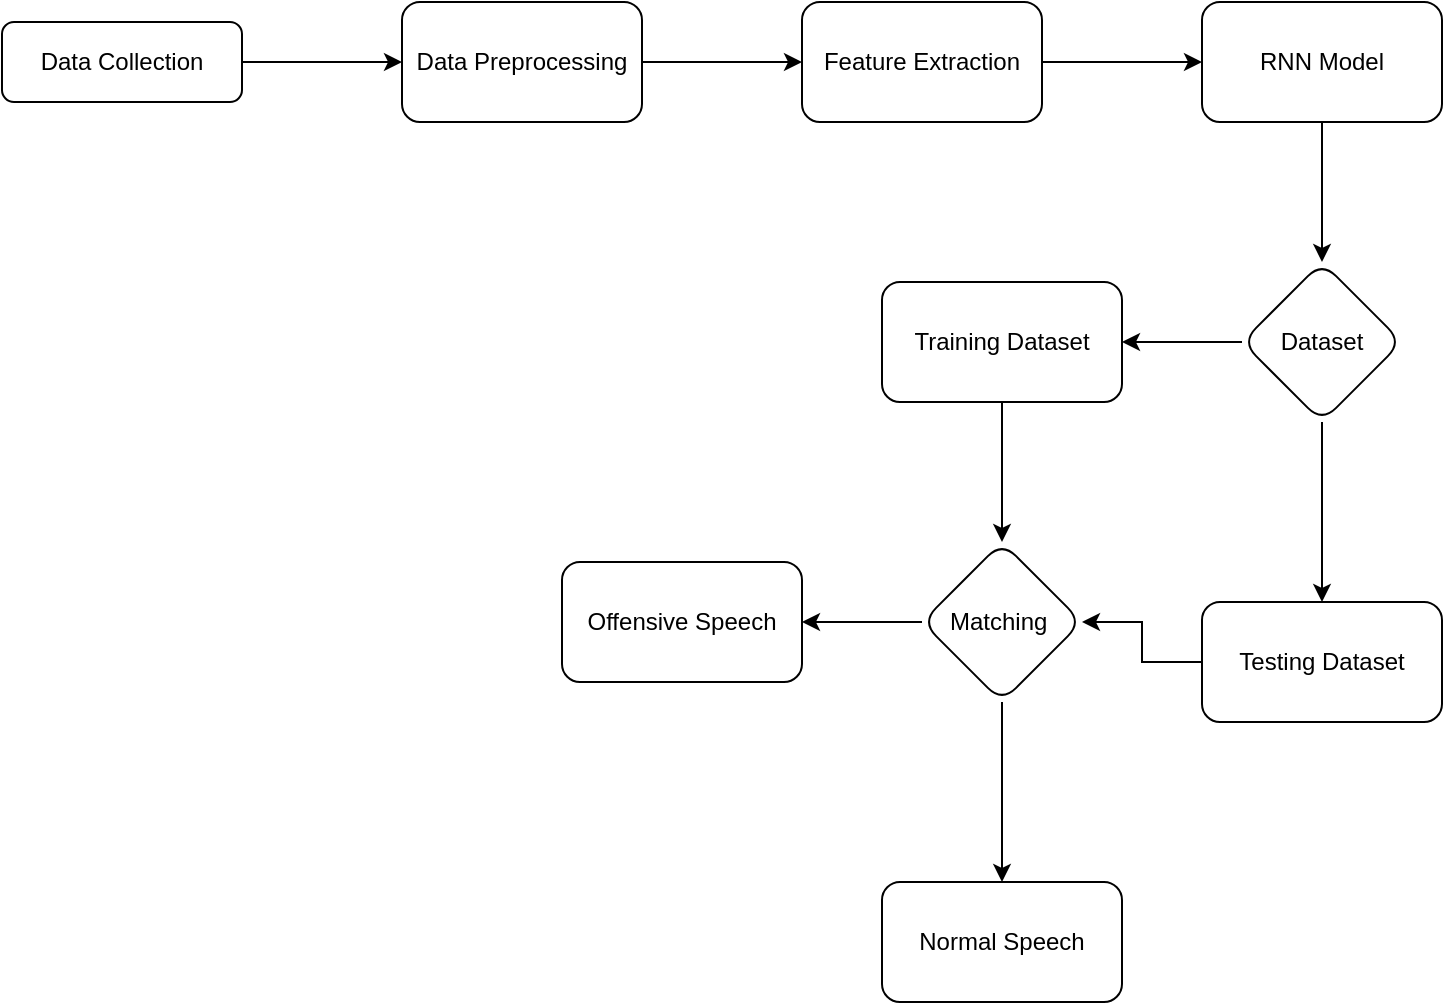 <mxfile version="20.6.0" type="device"><diagram id="C5RBs43oDa-KdzZeNtuy" name="Page-1"><mxGraphModel dx="632" dy="394" grid="1" gridSize="10" guides="1" tooltips="1" connect="1" arrows="1" fold="1" page="1" pageScale="1" pageWidth="827" pageHeight="1169" math="0" shadow="0"><root><mxCell id="WIyWlLk6GJQsqaUBKTNV-0"/><mxCell id="WIyWlLk6GJQsqaUBKTNV-1" parent="WIyWlLk6GJQsqaUBKTNV-0"/><mxCell id="psusfBiXB09ZSCMCxI9c-3" value="" style="edgeStyle=orthogonalEdgeStyle;rounded=0;orthogonalLoop=1;jettySize=auto;html=1;" edge="1" parent="WIyWlLk6GJQsqaUBKTNV-1" source="WIyWlLk6GJQsqaUBKTNV-3" target="psusfBiXB09ZSCMCxI9c-2"><mxGeometry relative="1" as="geometry"/></mxCell><mxCell id="WIyWlLk6GJQsqaUBKTNV-3" value="Data Collection" style="rounded=1;whiteSpace=wrap;html=1;fontSize=12;glass=0;strokeWidth=1;shadow=0;" parent="WIyWlLk6GJQsqaUBKTNV-1" vertex="1"><mxGeometry x="20" y="30" width="120" height="40" as="geometry"/></mxCell><mxCell id="psusfBiXB09ZSCMCxI9c-5" value="" style="edgeStyle=orthogonalEdgeStyle;rounded=0;orthogonalLoop=1;jettySize=auto;html=1;" edge="1" parent="WIyWlLk6GJQsqaUBKTNV-1" source="psusfBiXB09ZSCMCxI9c-2" target="psusfBiXB09ZSCMCxI9c-4"><mxGeometry relative="1" as="geometry"/></mxCell><mxCell id="psusfBiXB09ZSCMCxI9c-2" value="Data Preprocessing" style="whiteSpace=wrap;html=1;rounded=1;glass=0;strokeWidth=1;shadow=0;" vertex="1" parent="WIyWlLk6GJQsqaUBKTNV-1"><mxGeometry x="220" y="20" width="120" height="60" as="geometry"/></mxCell><mxCell id="psusfBiXB09ZSCMCxI9c-7" value="" style="edgeStyle=orthogonalEdgeStyle;rounded=0;orthogonalLoop=1;jettySize=auto;html=1;" edge="1" parent="WIyWlLk6GJQsqaUBKTNV-1" source="psusfBiXB09ZSCMCxI9c-4" target="psusfBiXB09ZSCMCxI9c-6"><mxGeometry relative="1" as="geometry"/></mxCell><mxCell id="psusfBiXB09ZSCMCxI9c-4" value="Feature Extraction" style="whiteSpace=wrap;html=1;rounded=1;glass=0;strokeWidth=1;shadow=0;" vertex="1" parent="WIyWlLk6GJQsqaUBKTNV-1"><mxGeometry x="420" y="20" width="120" height="60" as="geometry"/></mxCell><mxCell id="psusfBiXB09ZSCMCxI9c-9" value="" style="edgeStyle=orthogonalEdgeStyle;rounded=0;orthogonalLoop=1;jettySize=auto;html=1;" edge="1" parent="WIyWlLk6GJQsqaUBKTNV-1" source="psusfBiXB09ZSCMCxI9c-6" target="psusfBiXB09ZSCMCxI9c-8"><mxGeometry relative="1" as="geometry"/></mxCell><mxCell id="psusfBiXB09ZSCMCxI9c-6" value="RNN Model" style="whiteSpace=wrap;html=1;rounded=1;glass=0;strokeWidth=1;shadow=0;" vertex="1" parent="WIyWlLk6GJQsqaUBKTNV-1"><mxGeometry x="620" y="20" width="120" height="60" as="geometry"/></mxCell><mxCell id="psusfBiXB09ZSCMCxI9c-11" value="" style="edgeStyle=orthogonalEdgeStyle;rounded=0;orthogonalLoop=1;jettySize=auto;html=1;" edge="1" parent="WIyWlLk6GJQsqaUBKTNV-1" source="psusfBiXB09ZSCMCxI9c-8" target="psusfBiXB09ZSCMCxI9c-10"><mxGeometry relative="1" as="geometry"/></mxCell><mxCell id="psusfBiXB09ZSCMCxI9c-13" value="" style="edgeStyle=orthogonalEdgeStyle;rounded=0;orthogonalLoop=1;jettySize=auto;html=1;" edge="1" parent="WIyWlLk6GJQsqaUBKTNV-1" source="psusfBiXB09ZSCMCxI9c-8" target="psusfBiXB09ZSCMCxI9c-12"><mxGeometry relative="1" as="geometry"/></mxCell><mxCell id="psusfBiXB09ZSCMCxI9c-8" value="Dataset" style="rhombus;whiteSpace=wrap;html=1;rounded=1;glass=0;strokeWidth=1;shadow=0;" vertex="1" parent="WIyWlLk6GJQsqaUBKTNV-1"><mxGeometry x="640" y="150" width="80" height="80" as="geometry"/></mxCell><mxCell id="psusfBiXB09ZSCMCxI9c-15" value="" style="edgeStyle=orthogonalEdgeStyle;rounded=0;orthogonalLoop=1;jettySize=auto;html=1;" edge="1" parent="WIyWlLk6GJQsqaUBKTNV-1" source="psusfBiXB09ZSCMCxI9c-10" target="psusfBiXB09ZSCMCxI9c-14"><mxGeometry relative="1" as="geometry"/></mxCell><mxCell id="psusfBiXB09ZSCMCxI9c-10" value="Training Dataset" style="whiteSpace=wrap;html=1;rounded=1;glass=0;strokeWidth=1;shadow=0;" vertex="1" parent="WIyWlLk6GJQsqaUBKTNV-1"><mxGeometry x="460" y="160" width="120" height="60" as="geometry"/></mxCell><mxCell id="psusfBiXB09ZSCMCxI9c-22" value="" style="edgeStyle=orthogonalEdgeStyle;rounded=0;orthogonalLoop=1;jettySize=auto;html=1;" edge="1" parent="WIyWlLk6GJQsqaUBKTNV-1" source="psusfBiXB09ZSCMCxI9c-12" target="psusfBiXB09ZSCMCxI9c-14"><mxGeometry relative="1" as="geometry"/></mxCell><mxCell id="psusfBiXB09ZSCMCxI9c-12" value="Testing Dataset" style="whiteSpace=wrap;html=1;rounded=1;glass=0;strokeWidth=1;shadow=0;" vertex="1" parent="WIyWlLk6GJQsqaUBKTNV-1"><mxGeometry x="620" y="320" width="120" height="60" as="geometry"/></mxCell><mxCell id="psusfBiXB09ZSCMCxI9c-18" value="" style="edgeStyle=orthogonalEdgeStyle;rounded=0;orthogonalLoop=1;jettySize=auto;html=1;" edge="1" parent="WIyWlLk6GJQsqaUBKTNV-1" source="psusfBiXB09ZSCMCxI9c-14" target="psusfBiXB09ZSCMCxI9c-17"><mxGeometry relative="1" as="geometry"/></mxCell><mxCell id="psusfBiXB09ZSCMCxI9c-20" value="" style="edgeStyle=orthogonalEdgeStyle;rounded=0;orthogonalLoop=1;jettySize=auto;html=1;" edge="1" parent="WIyWlLk6GJQsqaUBKTNV-1" source="psusfBiXB09ZSCMCxI9c-14" target="psusfBiXB09ZSCMCxI9c-19"><mxGeometry relative="1" as="geometry"/></mxCell><mxCell id="psusfBiXB09ZSCMCxI9c-14" value="Matching&amp;nbsp;" style="rhombus;whiteSpace=wrap;html=1;rounded=1;glass=0;strokeWidth=1;shadow=0;" vertex="1" parent="WIyWlLk6GJQsqaUBKTNV-1"><mxGeometry x="480" y="290" width="80" height="80" as="geometry"/></mxCell><mxCell id="psusfBiXB09ZSCMCxI9c-17" value="Normal Speech" style="whiteSpace=wrap;html=1;rounded=1;glass=0;strokeWidth=1;shadow=0;" vertex="1" parent="WIyWlLk6GJQsqaUBKTNV-1"><mxGeometry x="460" y="460" width="120" height="60" as="geometry"/></mxCell><mxCell id="psusfBiXB09ZSCMCxI9c-19" value="Offensive Speech" style="whiteSpace=wrap;html=1;rounded=1;glass=0;strokeWidth=1;shadow=0;" vertex="1" parent="WIyWlLk6GJQsqaUBKTNV-1"><mxGeometry x="300" y="300" width="120" height="60" as="geometry"/></mxCell></root></mxGraphModel></diagram></mxfile>